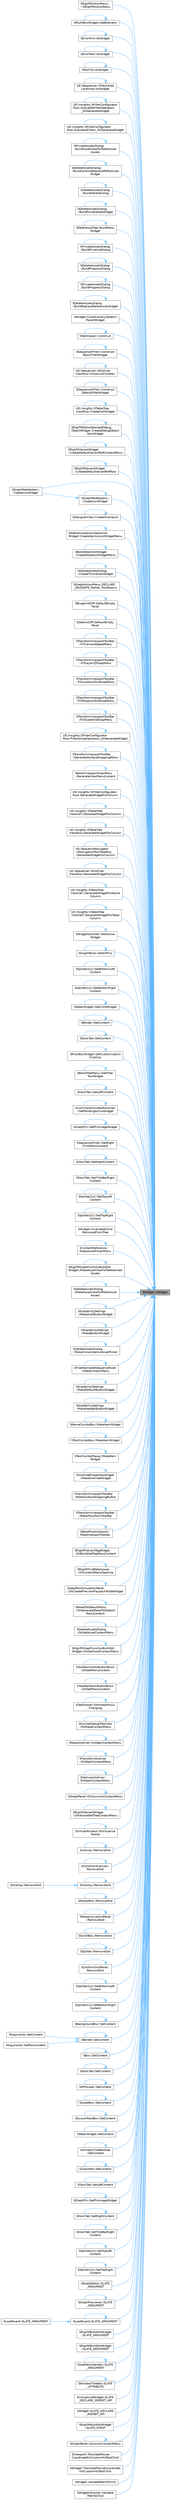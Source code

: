 digraph "SWidget::SWidget"
{
 // INTERACTIVE_SVG=YES
 // LATEX_PDF_SIZE
  bgcolor="transparent";
  edge [fontname=Helvetica,fontsize=10,labelfontname=Helvetica,labelfontsize=10];
  node [fontname=Helvetica,fontsize=10,shape=box,height=0.2,width=0.4];
  rankdir="RL";
  Node1 [id="Node000001",label="SWidget::SWidget",height=0.2,width=0.4,color="gray40", fillcolor="grey60", style="filled", fontcolor="black",tooltip="Hidden default constructor."];
  Node1 -> Node2 [id="edge1_Node000001_Node000002",dir="back",color="steelblue1",style="solid",tooltip=" "];
  Node2 [id="Node000002",label="SRigVMActionMenu::\l~SRigVMActionMenu",height=0.2,width=0.4,color="grey40", fillcolor="white", style="filled",URL="$d0/dc8/classSRigVMActionMenu.html#a3e5360a0d634f11a8d88f3e21f1fa462",tooltip=" "];
  Node1 -> Node3 [id="edge2_Node000001_Node000003",dir="back",color="steelblue1",style="solid",tooltip=" "];
  Node3 [id="Node000003",label="SMultiBoxWidget::AddElement",height=0.2,width=0.4,color="grey40", fillcolor="white", style="filled",URL="$d7/d42/classSMultiBoxWidget.html#a44430561bec9d29ecd15c542695fc5dc",tooltip="Adds a widget to MultiBoxWidgets map, to access and modify its visibility based on search filters."];
  Node3 -> Node3 [id="edge3_Node000003_Node000003",dir="back",color="steelblue1",style="solid",tooltip=" "];
  Node1 -> Node4 [id="edge4_Node000001_Node000004",dir="back",color="steelblue1",style="solid",tooltip=" "];
  Node4 [id="Node000004",label="SErrorHint::AsWidget",height=0.2,width=0.4,color="grey40", fillcolor="white", style="filled",URL="$d6/dc3/classSErrorHint.html#a11cf3272e3c4c38c5f1111d2a4db51a6",tooltip=" "];
  Node4 -> Node4 [id="edge5_Node000004_Node000004",dir="back",color="steelblue1",style="solid",tooltip=" "];
  Node1 -> Node5 [id="edge6_Node000001_Node000005",dir="back",color="steelblue1",style="solid",tooltip=" "];
  Node5 [id="Node000005",label="SErrorText::AsWidget",height=0.2,width=0.4,color="grey40", fillcolor="white", style="filled",URL="$da/d77/classSErrorText.html#ac8616e87084c7c95cd800e2081c04151",tooltip=" "];
  Node5 -> Node5 [id="edge7_Node000005_Node000005",dir="back",color="steelblue1",style="solid",tooltip=" "];
  Node1 -> Node6 [id="edge8_Node000001_Node000006",dir="back",color="steelblue1",style="solid",tooltip=" "];
  Node6 [id="Node000006",label="SToolTip::AsWidget",height=0.2,width=0.4,color="grey40", fillcolor="white", style="filled",URL="$d6/dc5/classSToolTip.html#a6d20e1cccd6fff31b8f9bdebaaa2cb15",tooltip="Gets the widget that this tool tip represents."];
  Node6 -> Node6 [id="edge9_Node000006_Node000006",dir="back",color="steelblue1",style="solid",tooltip=" "];
  Node1 -> Node7 [id="edge10_Node000001_Node000007",dir="back",color="steelblue1",style="solid",tooltip=" "];
  Node7 [id="Node000007",label="UE::Sequencer::STrackArea\lLaneView::AsWidget",height=0.2,width=0.4,color="grey40", fillcolor="white", style="filled",URL="$d6/dc2/classUE_1_1Sequencer_1_1STrackAreaLaneView.html#a975b3ed0fcab98db4e206860ea9a9995",tooltip="Retrieve this interface as a widget."];
  Node7 -> Node7 [id="edge11_Node000007_Node000007",dir="back",color="steelblue1",style="solid",tooltip=" "];
  Node1 -> Node8 [id="edge12_Node000001_Node000008",dir="back",color="steelblue1",style="solid",tooltip=" "];
  Node8 [id="Node000008",label="UE::Insights::SFilterConfigurator\lRow::AvailableFilterOperators\l_OnGenerateWidget",height=0.2,width=0.4,color="grey40", fillcolor="white", style="filled",URL="$dd/df0/classUE_1_1Insights_1_1SFilterConfiguratorRow.html#a5e80652704547d482cab3e827ded0521",tooltip=" "];
  Node8 -> Node8 [id="edge13_Node000008_Node000008",dir="back",color="steelblue1",style="solid",tooltip=" "];
  Node1 -> Node9 [id="edge14_Node000001_Node000009",dir="back",color="steelblue1",style="solid",tooltip=" "];
  Node9 [id="Node000009",label="UE::Insights::SFilterConfigurator\lRow::AvailableFilters_OnGenerateWidget",height=0.2,width=0.4,color="grey40", fillcolor="white", style="filled",URL="$dd/df0/classUE_1_1Insights_1_1SFilterConfiguratorRow.html#a9fcd7a20db1586c2683e279e87a357af",tooltip=" "];
  Node9 -> Node9 [id="edge15_Node000009_Node000009",dir="back",color="steelblue1",style="solid",tooltip=" "];
  Node1 -> Node10 [id="edge16_Node000001_Node000010",dir="back",color="steelblue1",style="solid",tooltip=" "];
  Node10 [id="Node000010",label="SPrivateAssetsDialog\l::BuildAssetViewForReferencer\lAssets",height=0.2,width=0.4,color="grey40", fillcolor="white", style="filled",URL="$dc/d89/classSPrivateAssetsDialog.html#ab329292f26a2ad44e2649c52d86a0ec8",tooltip=" "];
  Node10 -> Node10 [id="edge17_Node000010_Node000010",dir="back",color="steelblue1",style="solid",tooltip=" "];
  Node1 -> Node11 [id="edge18_Node000001_Node000011",dir="back",color="steelblue1",style="solid",tooltip=" "];
  Node11 [id="Node000011",label="SDeleteAssetsDialog\l::BuildCantUseReplaceReferences\lWidget",height=0.2,width=0.4,color="grey40", fillcolor="white", style="filled",URL="$da/df4/classSDeleteAssetsDialog.html#ad7c6902e555d82e7a96465af5c259fa2",tooltip=" "];
  Node11 -> Node11 [id="edge19_Node000011_Node000011",dir="back",color="steelblue1",style="solid",tooltip=" "];
  Node1 -> Node12 [id="edge20_Node000001_Node000012",dir="back",color="steelblue1",style="solid",tooltip=" "];
  Node12 [id="Node000012",label="SDeleteAssetsDialog\l::BuildDeleteDialog",height=0.2,width=0.4,color="grey40", fillcolor="white", style="filled",URL="$da/df4/classSDeleteAssetsDialog.html#a22b01fd3b94f7399d4b8798c062fd191",tooltip=" "];
  Node12 -> Node12 [id="edge21_Node000012_Node000012",dir="back",color="steelblue1",style="solid",tooltip=" "];
  Node1 -> Node13 [id="edge22_Node000001_Node000013",dir="back",color="steelblue1",style="solid",tooltip=" "];
  Node13 [id="Node000013",label="SDeleteAssetsDialog\l::BuildForceDeleteWidget",height=0.2,width=0.4,color="grey40", fillcolor="white", style="filled",URL="$da/df4/classSDeleteAssetsDialog.html#a7c51245ce888aed802b20546ad710e0f",tooltip=" "];
  Node13 -> Node13 [id="edge23_Node000013_Node000013",dir="back",color="steelblue1",style="solid",tooltip=" "];
  Node1 -> Node14 [id="edge24_Node000001_Node000014",dir="back",color="steelblue1",style="solid",tooltip=" "];
  Node14 [id="Node000014",label="SReferenceTree::BuildMenu\lWidget",height=0.2,width=0.4,color="grey40", fillcolor="white", style="filled",URL="$dc/d55/classSReferenceTree.html#a4330f60e18f7255e55a7f4d64360d6c2",tooltip="Builds the context menu widget."];
  Node14 -> Node14 [id="edge25_Node000014_Node000014",dir="back",color="steelblue1",style="solid",tooltip=" "];
  Node1 -> Node15 [id="edge26_Node000001_Node000015",dir="back",color="steelblue1",style="solid",tooltip=" "];
  Node15 [id="Node000015",label="SPrivateAssetsDialog\l::BuildPrivatizeDialog",height=0.2,width=0.4,color="grey40", fillcolor="white", style="filled",URL="$dc/d89/classSPrivateAssetsDialog.html#a909c3fcf7ea1af4adde9be38c637547f",tooltip=" "];
  Node15 -> Node15 [id="edge27_Node000015_Node000015",dir="back",color="steelblue1",style="solid",tooltip=" "];
  Node1 -> Node16 [id="edge28_Node000001_Node000016",dir="back",color="steelblue1",style="solid",tooltip=" "];
  Node16 [id="Node000016",label="SDeleteAssetsDialog\l::BuildProgressDialog",height=0.2,width=0.4,color="grey40", fillcolor="white", style="filled",URL="$da/df4/classSDeleteAssetsDialog.html#a4c131d36a719c95165e5ad9ebac90e04",tooltip=" "];
  Node16 -> Node16 [id="edge29_Node000016_Node000016",dir="back",color="steelblue1",style="solid",tooltip=" "];
  Node1 -> Node17 [id="edge30_Node000001_Node000017",dir="back",color="steelblue1",style="solid",tooltip=" "];
  Node17 [id="Node000017",label="SPrivateAssetsDialog\l::BuildProgressDialog",height=0.2,width=0.4,color="grey40", fillcolor="white", style="filled",URL="$dc/d89/classSPrivateAssetsDialog.html#ae4c2070bb54e5ffbcaab2ee29ca8d36d",tooltip=" "];
  Node17 -> Node17 [id="edge31_Node000017_Node000017",dir="back",color="steelblue1",style="solid",tooltip=" "];
  Node1 -> Node18 [id="edge32_Node000001_Node000018",dir="back",color="steelblue1",style="solid",tooltip=" "];
  Node18 [id="Node000018",label="SDeleteAssetsDialog\l::BuildReplaceReferencesWidget",height=0.2,width=0.4,color="grey40", fillcolor="white", style="filled",URL="$da/df4/classSDeleteAssetsDialog.html#aef7a1ab3599360707955ee7767f3189b",tooltip=" "];
  Node18 -> Node18 [id="edge33_Node000018_Node000018",dir="back",color="steelblue1",style="solid",tooltip=" "];
  Node1 -> Node19 [id="edge34_Node000001_Node000019",dir="back",color="steelblue1",style="solid",tooltip=" "];
  Node19 [id="Node000019",label="SWidget::ConditionallyDetatch\lParentWidget",height=0.2,width=0.4,color="grey40", fillcolor="white", style="filled",URL="$dd/de2/classSWidget.html#ad7a314c13238e31149fec90f812d85e7",tooltip=" "];
  Node1 -> Node20 [id="edge35_Node000001_Node000020",dir="back",color="steelblue1",style="solid",tooltip=" "];
  Node20 [id="Node000020",label="STabDrawer::Construct",height=0.2,width=0.4,color="grey40", fillcolor="white", style="filled",URL="$d0/ddb/classSTabDrawer.html#af3744a8500f783523fcb558b12a3c8a6",tooltip=" "];
  Node20 -> Node20 [id="edge36_Node000020_Node000020",dir="back",color="steelblue1",style="solid",tooltip=" "];
  Node1 -> Node21 [id="edge37_Node000001_Node000021",dir="back",color="steelblue1",style="solid",tooltip=" "];
  Node21 [id="Node000021",label="SSequencerFilter::Construct\lBasicFilterWidget",height=0.2,width=0.4,color="grey40", fillcolor="white", style="filled",URL="$d2/d6d/classSSequencerFilter.html#ac7f19a1d53766895d37641899c2d3e61",tooltip=" "];
  Node21 -> Node21 [id="edge38_Node000021_Node000021",dir="back",color="steelblue1",style="solid",tooltip=" "];
  Node1 -> Node22 [id="edge39_Node000001_Node000022",dir="back",color="steelblue1",style="solid",tooltip=" "];
  Node22 [id="Node000022",label="UE::Sequencer::SOutliner\lViewRow::ConstructChildren",height=0.2,width=0.4,color="grey40", fillcolor="white", style="filled",URL="$d5/d27/classUE_1_1Sequencer_1_1SOutlinerViewRow.html#a56ab63bcf4b4ff1104a086e9056730c1",tooltip=" "];
  Node22 -> Node22 [id="edge40_Node000022_Node000022",dir="back",color="steelblue1",style="solid",tooltip=" "];
  Node1 -> Node23 [id="edge41_Node000001_Node000023",dir="back",color="steelblue1",style="solid",tooltip=" "];
  Node23 [id="Node000023",label="SSequencerFilter::Construct\lDefaultFilterWidget",height=0.2,width=0.4,color="grey40", fillcolor="white", style="filled",URL="$d2/d6d/classSSequencerFilter.html#a9b74f4c7e581eae149dd8c7ae428dd9b",tooltip=" "];
  Node23 -> Node23 [id="edge42_Node000023_Node000023",dir="back",color="steelblue1",style="solid",tooltip=" "];
  Node1 -> Node24 [id="edge43_Node000001_Node000024",dir="back",color="steelblue1",style="solid",tooltip=" "];
  Node24 [id="Node000024",label="UE::Insights::STableTree\lViewRow::CreateCellWidget",height=0.2,width=0.4,color="grey40", fillcolor="white", style="filled",URL="$d4/d0b/classUE_1_1Insights_1_1STableTreeViewRow.html#a65b10bdb707f7be41d01df1a6e40221a",tooltip=" "];
  Node24 -> Node24 [id="edge44_Node000024_Node000024",dir="back",color="steelblue1",style="solid",tooltip=" "];
  Node1 -> Node25 [id="edge45_Node000001_Node000025",dir="back",color="steelblue1",style="solid",tooltip=" "];
  Node25 [id="Node000025",label="SRigVMEditorSelectedDebug\lObjectWidget::CreateDebugObject\lItemWidget",height=0.2,width=0.4,color="grey40", fillcolor="white", style="filled",URL="$da/d62/classSRigVMEditorSelectedDebugObjectWidget.html#a164522ff5e0a7768a6e372ef441a48cb",tooltip="Called to create a widget for each debug object item."];
  Node25 -> Node25 [id="edge46_Node000025_Node000025",dir="back",color="steelblue1",style="solid",tooltip=" "];
  Node1 -> Node26 [id="edge47_Node000001_Node000026",dir="back",color="steelblue1",style="solid",tooltip=" "];
  Node26 [id="Node000026",label="SRigVMVariantWidget\l::CreateDefaultVariantRefContextMenu",height=0.2,width=0.4,color="grey40", fillcolor="white", style="filled",URL="$d6/dec/classSRigVMVariantWidget.html#a20eb55afd2ffe10f6b0eb19fb4c5f802",tooltip=" "];
  Node26 -> Node26 [id="edge48_Node000026_Node000026",dir="back",color="steelblue1",style="solid",tooltip=" "];
  Node1 -> Node27 [id="edge49_Node000001_Node000027",dir="back",color="steelblue1",style="solid",tooltip=" "];
  Node27 [id="Node000027",label="SRigVMVariantWidget\l::CreateDefaultVariantRefRow",height=0.2,width=0.4,color="grey40", fillcolor="white", style="filled",URL="$d6/dec/classSRigVMVariantWidget.html#a3ce49dd48c07a454f8db3536d80f922c",tooltip=" "];
  Node27 -> Node27 [id="edge50_Node000027_Node000027",dir="back",color="steelblue1",style="solid",tooltip=" "];
  Node1 -> Node28 [id="edge51_Node000001_Node000028",dir="back",color="steelblue1",style="solid",tooltip=" "];
  Node28 [id="Node000028",label="SGraphPaletteItem::\lCreateIconWidget",height=0.2,width=0.4,color="grey40", fillcolor="white", style="filled",URL="$db/de3/classSGraphPaletteItem.html#aed04ced49cb3fdc16de05fa4aa4f45ef",tooltip="Create an icon type widget."];
  Node1 -> Node29 [id="edge52_Node000001_Node000029",dir="back",color="steelblue1",style="solid",tooltip=" "];
  Node29 [id="Node000029",label="SGraphPaletteItem::\lCreateIconWidget",height=0.2,width=0.4,color="grey40", fillcolor="white", style="filled",URL="$db/de3/classSGraphPaletteItem.html#adbfd59d8cf434d22ce6471d07c2aed23",tooltip="Creates an icon type widget, including big tooltip link."];
  Node29 -> Node28 [id="edge53_Node000029_Node000028",dir="back",color="steelblue1",style="solid",tooltip=" "];
  Node29 -> Node29 [id="edge54_Node000029_Node000029",dir="back",color="steelblue1",style="solid",tooltip=" "];
  Node1 -> Node30 [id="edge55_Node000001_Node000030",dir="back",color="steelblue1",style="solid",tooltip=" "];
  Node30 [id="Node000030",label="SDesignerView::CreateOverlayUI",height=0.2,width=0.4,color="grey40", fillcolor="white", style="filled",URL="$dc/d2a/classSDesignerView.html#a82ceda0f753f97c2a2e163ab1fb755e0",tooltip=" "];
  Node30 -> Node30 [id="edge56_Node000030_Node000030",dir="back",color="steelblue1",style="solid",tooltip=" "];
  Node1 -> Node31 [id="edge57_Node000001_Node000031",dir="back",color="steelblue1",style="solid",tooltip=" "];
  Node31 [id="Node000031",label="SReferenceSectionSelection\lWidget::CreateSectionListWidgetMenu",height=0.2,width=0.4,color="grey40", fillcolor="white", style="filled",URL="$dc/d9f/classSReferenceSectionSelectionWidget.html#a11600114c9ce7214800c00ffeba42491",tooltip=" "];
  Node31 -> Node31 [id="edge58_Node000031_Node000031",dir="back",color="steelblue1",style="solid",tooltip=" "];
  Node1 -> Node32 [id="edge59_Node000001_Node000032",dir="back",color="steelblue1",style="solid",tooltip=" "];
  Node32 [id="Node000032",label="SBoneSelectionWidget\l::CreateSkeletonWidgetMenu",height=0.2,width=0.4,color="grey40", fillcolor="white", style="filled",URL="$df/d07/classSBoneSelectionWidget.html#acca3050839c570238084808ee3304533",tooltip=" "];
  Node32 -> Node32 [id="edge60_Node000032_Node000032",dir="back",color="steelblue1",style="solid",tooltip=" "];
  Node1 -> Node33 [id="edge61_Node000001_Node000033",dir="back",color="steelblue1",style="solid",tooltip=" "];
  Node33 [id="Node000033",label="SDeleteAssetsDialog\l::CreateThumbnailWidget",height=0.2,width=0.4,color="grey40", fillcolor="white", style="filled",URL="$da/df4/classSDeleteAssetsDialog.html#a76065b50106cdd7a8561b4bfe4e11b02",tooltip=" "];
  Node33 -> Node33 [id="edge62_Node000033_Node000033",dir="back",color="steelblue1",style="solid",tooltip=" "];
  Node1 -> Node34 [id="edge63_Node000001_Node000034",dir="back",color="steelblue1",style="solid",tooltip=" "];
  Node34 [id="Node000034",label="SGraphActionMenu::DECLARE\l_DELEGATE_RetVal_TwoParams",height=0.2,width=0.4,color="grey40", fillcolor="white", style="filled",URL="$d7/dc8/classSGraphActionMenu.html#aa64d4bdaad3152e40e25d6f8798295c6",tooltip="Delegate to get the widget that appears on the section bar in the section separator."];
  Node1 -> Node35 [id="edge64_Node000001_Node000035",dir="back",color="steelblue1",style="solid",tooltip=" "];
  Node35 [id="Node000035",label="SBlueprintDiff::DefaultEmpty\lPanel",height=0.2,width=0.4,color="grey40", fillcolor="white", style="filled",URL="$db/d14/classSBlueprintDiff.html#afb329ab58b693a9ce561e4cf4d1781e6",tooltip="Helper function for generating an empty widget."];
  Node35 -> Node35 [id="edge65_Node000035_Node000035",dir="back",color="steelblue1",style="solid",tooltip=" "];
  Node1 -> Node36 [id="edge66_Node000001_Node000036",dir="back",color="steelblue1",style="solid",tooltip=" "];
  Node36 [id="Node000036",label="SDetailsDiff::DefaultEmpty\lPanel",height=0.2,width=0.4,color="grey40", fillcolor="white", style="filled",URL="$d5/d3d/classSDetailsDiff.html#afca969c556656be605cfe318f4166bb0",tooltip="Helper function for generating an empty widget."];
  Node36 -> Node36 [id="edge67_Node000036_Node000036",dir="back",color="steelblue1",style="solid",tooltip=" "];
  Node1 -> Node37 [id="edge68_Node000001_Node000037",dir="back",color="steelblue1",style="solid",tooltip=" "];
  Node37 [id="Node000037",label="STransformViewportToolBar\l::FillCameraSpeedMenu",height=0.2,width=0.4,color="grey40", fillcolor="white", style="filled",URL="$d3/d95/classSTransformViewportToolBar.html#af1381efe20d94f91e62d274dd0bb2748",tooltip="Camera speed menu construction callback."];
  Node37 -> Node37 [id="edge69_Node000037_Node000037",dir="back",color="steelblue1",style="solid",tooltip=" "];
  Node1 -> Node38 [id="edge70_Node000001_Node000038",dir="back",color="steelblue1",style="solid",tooltip=" "];
  Node38 [id="Node000038",label="STransformViewportToolBar\l::FillLayer2DSnapMenu",height=0.2,width=0.4,color="grey40", fillcolor="white", style="filled",URL="$d3/d95/classSTransformViewportToolBar.html#a05980bfa621085fed3fe04e56e976bf2",tooltip=" "];
  Node38 -> Node38 [id="edge71_Node000038_Node000038",dir="back",color="steelblue1",style="solid",tooltip=" "];
  Node1 -> Node39 [id="edge72_Node000001_Node000039",dir="back",color="steelblue1",style="solid",tooltip=" "];
  Node39 [id="Node000039",label="STransformViewportToolBar\l::FillLocationGridSnapMenu",height=0.2,width=0.4,color="grey40", fillcolor="white", style="filled",URL="$d3/d95/classSTransformViewportToolBar.html#a92ed95d9cdf5b7ce9e6d2d35b50231c4",tooltip="GridSnap menu construction callbacks."];
  Node39 -> Node39 [id="edge73_Node000039_Node000039",dir="back",color="steelblue1",style="solid",tooltip=" "];
  Node1 -> Node40 [id="edge74_Node000001_Node000040",dir="back",color="steelblue1",style="solid",tooltip=" "];
  Node40 [id="Node000040",label="STransformViewportToolBar\l::FillRotationGridSnapMenu",height=0.2,width=0.4,color="grey40", fillcolor="white", style="filled",URL="$d3/d95/classSTransformViewportToolBar.html#a43390ad9f46a760d0f782a0141236e4c",tooltip=" "];
  Node40 -> Node40 [id="edge75_Node000040_Node000040",dir="back",color="steelblue1",style="solid",tooltip=" "];
  Node1 -> Node41 [id="edge76_Node000001_Node000041",dir="back",color="steelblue1",style="solid",tooltip=" "];
  Node41 [id="Node000041",label="STransformViewportToolBar\l::FillScaleGridSnapMenu",height=0.2,width=0.4,color="grey40", fillcolor="white", style="filled",URL="$d3/d95/classSTransformViewportToolBar.html#afa67e4eb146d88db4e0cde8e532ffe7f",tooltip=" "];
  Node41 -> Node41 [id="edge77_Node000041_Node000041",dir="back",color="steelblue1",style="solid",tooltip=" "];
  Node1 -> Node42 [id="edge78_Node000001_Node000042",dir="back",color="steelblue1",style="solid",tooltip=" "];
  Node42 [id="Node000042",label="UE::Insights::SFilterConfigurator\lRow::FilterGroupOperators_OnGenerateWidget",height=0.2,width=0.4,color="grey40", fillcolor="white", style="filled",URL="$dd/df0/classUE_1_1Insights_1_1SFilterConfiguratorRow.html#a5c22ec6a6de1ebbabbf60567f8df2355",tooltip=" "];
  Node42 -> Node42 [id="edge79_Node000042_Node000042",dir="back",color="steelblue1",style="solid",tooltip=" "];
  Node1 -> Node43 [id="edge80_Node000001_Node000043",dir="back",color="steelblue1",style="solid",tooltip=" "];
  Node43 [id="Node000043",label="STransformViewportToolBar\l::GenerateSurfaceSnappingMenu",height=0.2,width=0.4,color="grey40", fillcolor="white", style="filled",URL="$d3/d95/classSTransformViewportToolBar.html#ae3e0ee7be60b2898fb85c18d2262a584",tooltip=" "];
  Node43 -> Node43 [id="edge81_Node000043_Node000043",dir="back",color="steelblue1",style="solid",tooltip=" "];
  Node1 -> Node44 [id="edge82_Node000001_Node000044",dir="back",color="steelblue1",style="solid",tooltip=" "];
  Node44 [id="Node000044",label="SEditorViewportViewMenu\l::GenerateViewMenuContent",height=0.2,width=0.4,color="grey40", fillcolor="white", style="filled",URL="$df/dbd/classSEditorViewportViewMenu.html#aed82f5a8ee275e6d3f26b2f4374cfb4d",tooltip=" "];
  Node44 -> Node44 [id="edge83_Node000044_Node000044",dir="back",color="steelblue1",style="solid",tooltip=" "];
  Node1 -> Node45 [id="edge84_Node000001_Node000045",dir="back",color="steelblue1",style="solid",tooltip=" "];
  Node45 [id="Node000045",label="UE::Insights::SFilterConfigurator\lRow::GenerateWidgetForColumn",height=0.2,width=0.4,color="grey40", fillcolor="white", style="filled",URL="$dd/df0/classUE_1_1Insights_1_1SFilterConfiguratorRow.html#afec34070600dcf9c3a40170681d76ed0",tooltip="Users of SMultiColumnTableRow would usually some piece of data associated with it."];
  Node45 -> Node45 [id="edge85_Node000045_Node000045",dir="back",color="steelblue1",style="solid",tooltip=" "];
  Node1 -> Node46 [id="edge86_Node000001_Node000046",dir="back",color="steelblue1",style="solid",tooltip=" "];
  Node46 [id="Node000046",label="UE::Insights::STableTree\lViewCell::GenerateWidgetForColumn",height=0.2,width=0.4,color="grey40", fillcolor="white", style="filled",URL="$d7/daf/classUE_1_1Insights_1_1STableTreeViewCell.html#ae483da0f1e5ec00b44de3d5231b986d6",tooltip=" "];
  Node46 -> Node46 [id="edge87_Node000046_Node000046",dir="back",color="steelblue1",style="solid",tooltip=" "];
  Node1 -> Node47 [id="edge88_Node000001_Node000047",dir="back",color="steelblue1",style="solid",tooltip=" "];
  Node47 [id="Node000047",label="UE::Insights::STableTree\lViewRow::GenerateWidgetForColumn",height=0.2,width=0.4,color="grey40", fillcolor="white", style="filled",URL="$d4/d0b/classUE_1_1Insights_1_1STableTreeViewRow.html#a55cf1f3200111c963500b200da32c2dd",tooltip="Users of SMultiColumnTableRow would usually some piece of data associated with it."];
  Node47 -> Node47 [id="edge89_Node000047_Node000047",dir="back",color="steelblue1",style="solid",tooltip=" "];
  Node1 -> Node48 [id="edge90_Node000001_Node000048",dir="back",color="steelblue1",style="solid",tooltip=" "];
  Node48 [id="Node000048",label="UE::SequenceNavigator\l::SNavigationToolTreeRow\l::GenerateWidgetForColumn",height=0.2,width=0.4,color="grey40", fillcolor="white", style="filled",URL="$d3/d1f/classUE_1_1SequenceNavigator_1_1SNavigationToolTreeRow.html#ae690428fc78790ee28950bf8db225115",tooltip="Users of SMultiColumnTableRow would usually some piece of data associated with it."];
  Node48 -> Node48 [id="edge91_Node000048_Node000048",dir="back",color="steelblue1",style="solid",tooltip=" "];
  Node1 -> Node49 [id="edge92_Node000001_Node000049",dir="back",color="steelblue1",style="solid",tooltip=" "];
  Node49 [id="Node000049",label="UE::Sequencer::SOutliner\lViewRow::GenerateWidgetForColumn",height=0.2,width=0.4,color="grey40", fillcolor="white", style="filled",URL="$d5/d27/classUE_1_1Sequencer_1_1SOutlinerViewRow.html#a375c522b107081b6d9280276e41f867e",tooltip=" "];
  Node49 -> Node49 [id="edge93_Node000049_Node000049",dir="back",color="steelblue1",style="solid",tooltip=" "];
  Node1 -> Node50 [id="edge94_Node000001_Node000050",dir="back",color="steelblue1",style="solid",tooltip=" "];
  Node50 [id="Node000050",label="UE::Insights::STableTree\lViewCell::GenerateWidgetForName\lColumn",height=0.2,width=0.4,color="grey40", fillcolor="white", style="filled",URL="$d7/daf/classUE_1_1Insights_1_1STableTreeViewCell.html#a6389f3448b46a7f95dd292ca4ca1ff57",tooltip=" "];
  Node50 -> Node50 [id="edge95_Node000050_Node000050",dir="back",color="steelblue1",style="solid",tooltip=" "];
  Node1 -> Node51 [id="edge96_Node000001_Node000051",dir="back",color="steelblue1",style="solid",tooltip=" "];
  Node51 [id="Node000051",label="UE::Insights::STableTree\lViewCell::GenerateWidgetForTable\lColumn",height=0.2,width=0.4,color="grey40", fillcolor="white", style="filled",URL="$d7/daf/classUE_1_1Insights_1_1STableTreeViewCell.html#a3b7dc1f0c57e430b15470c1634168964",tooltip=" "];
  Node51 -> Node51 [id="edge97_Node000051_Node000051",dir="back",color="steelblue1",style="solid",tooltip=" "];
  Node1 -> Node52 [id="edge98_Node000001_Node000052",dir="back",color="steelblue1",style="solid",tooltip=" "];
  Node52 [id="Node000052",label="SWidgetSwitcher::GetActive\lWidget",height=0.2,width=0.4,color="grey40", fillcolor="white", style="filled",URL="$d6/d58/classSWidgetSwitcher.html#a3c87546418d52a47870f557ae17cec21",tooltip="Gets the active widget."];
  Node52 -> Node52 [id="edge99_Node000052_Node000052",dir="back",color="steelblue1",style="solid",tooltip=" "];
  Node1 -> Node53 [id="edge100_Node000001_Node000053",dir="back",color="steelblue1",style="solid",tooltip=" "];
  Node53 [id="Node000053",label="SGraphPanel::GetAllPins",height=0.2,width=0.4,color="grey40", fillcolor="white", style="filled",URL="$d8/d4c/classSGraphPanel.html#a82c92e6713fa775c83cbdd1171514432",tooltip=" "];
  Node53 -> Node53 [id="edge101_Node000053_Node000053",dir="back",color="steelblue1",style="solid",tooltip=" "];
  Node1 -> Node54 [id="edge102_Node000001_Node000054",dir="back",color="steelblue1",style="solid",tooltip=" "];
  Node54 [id="Node000054",label="SSplitter2x2::GetBottomLeft\lContent",height=0.2,width=0.4,color="grey40", fillcolor="white", style="filled",URL="$de/d12/classSSplitter2x2.html#a7b239f1a3146a445a2e2eaeda3bd6ba0",tooltip="Returns the widget displayed in the splitter bottom left area."];
  Node54 -> Node54 [id="edge103_Node000054_Node000054",dir="back",color="steelblue1",style="solid",tooltip=" "];
  Node1 -> Node55 [id="edge104_Node000001_Node000055",dir="back",color="steelblue1",style="solid",tooltip=" "];
  Node55 [id="Node000055",label="SSplitter2x2::GetBottomRight\lContent",height=0.2,width=0.4,color="grey40", fillcolor="white", style="filled",URL="$de/d12/classSSplitter2x2.html#ac76b0d6d9e8319b43a0c1bef950b1ca5",tooltip="Returns the widget displayed in the splitter bottom right area."];
  Node55 -> Node55 [id="edge105_Node000055_Node000055",dir="back",color="steelblue1",style="solid",tooltip=" "];
  Node1 -> Node56 [id="edge106_Node000001_Node000056",dir="back",color="steelblue1",style="solid",tooltip=" "];
  Node56 [id="Node000056",label="SWeakWidget::GetChildWidget",height=0.2,width=0.4,color="grey40", fillcolor="white", style="filled",URL="$d6/d3c/classSWeakWidget.html#adcb34b6910b728aa37e36dc5f69ff933",tooltip=" "];
  Node56 -> Node56 [id="edge107_Node000056_Node000056",dir="back",color="steelblue1",style="solid",tooltip=" "];
  Node1 -> Node57 [id="edge108_Node000001_Node000057",dir="back",color="steelblue1",style="solid",tooltip=" "];
  Node57 [id="Node000057",label="SBorder::GetContent",height=0.2,width=0.4,color="grey40", fillcolor="white", style="filled",URL="$d2/d51/classSBorder.html#a835b44e37ca380eb54cf80d5204f7d30",tooltip="Gets the content for this border."];
  Node57 -> Node57 [id="edge109_Node000057_Node000057",dir="back",color="steelblue1",style="solid",tooltip=" "];
  Node1 -> Node58 [id="edge110_Node000001_Node000058",dir="back",color="steelblue1",style="solid",tooltip=" "];
  Node58 [id="Node000058",label="SDockTab::GetContent",height=0.2,width=0.4,color="grey40", fillcolor="white", style="filled",URL="$d8/deb/classSDockTab.html#af82f61fbc858c8db9d31e897f0393732",tooltip=" "];
  Node58 -> Node58 [id="edge111_Node000058_Node000058",dir="back",color="steelblue1",style="solid",tooltip=" "];
  Node1 -> Node59 [id="edge112_Node000001_Node000059",dir="back",color="steelblue1",style="solid",tooltip=" "];
  Node59 [id="Node000059",label="SMultiBoxWidget::GetCustomization\lVisibility",height=0.2,width=0.4,color="grey40", fillcolor="white", style="filled",URL="$d7/d42/classSMultiBoxWidget.html#a30612b2c88804fef0d6f8094863fc662",tooltip=" "];
  Node59 -> Node59 [id="edge113_Node000059_Node000059",dir="back",color="steelblue1",style="solid",tooltip=" "];
  Node1 -> Node60 [id="edge114_Node000001_Node000060",dir="back",color="steelblue1",style="solid",tooltip=" "];
  Node60 [id="Node000060",label="SBoneTreeMenu::GetFilter\lTextWidget",height=0.2,width=0.4,color="grey40", fillcolor="white", style="filled",URL="$d1/d37/classSBoneTreeMenu.html#a2dc45831a337e7d4558db57b683cbd67",tooltip="Get the filter text widget, e.g."];
  Node60 -> Node60 [id="edge115_Node000060_Node000060",dir="back",color="steelblue1",style="solid",tooltip=" "];
  Node1 -> Node61 [id="edge116_Node000001_Node000061",dir="back",color="steelblue1",style="solid",tooltip=" "];
  Node61 [id="Node000061",label="SDockTab::GetLeftContent",height=0.2,width=0.4,color="grey40", fillcolor="white", style="filled",URL="$d8/deb/classSDockTab.html#a2fb2673e08c9f48c8b64991e5d12924e",tooltip=" "];
  Node61 -> Node61 [id="edge117_Node000061_Node000061",dir="back",color="steelblue1",style="solid",tooltip=" "];
  Node1 -> Node62 [id="edge118_Node000001_Node000062",dir="back",color="steelblue1",style="solid",tooltip=" "];
  Node62 [id="Node000062",label="SCommonAnimatedSwitcher\l::GetPendingActiveWidget",height=0.2,width=0.4,color="grey40", fillcolor="white", style="filled",URL="$dc/d15/classSCommonAnimatedSwitcher.html#ae01393477f27a33f3cdf6e34b516c0d6",tooltip=" "];
  Node62 -> Node62 [id="edge119_Node000062_Node000062",dir="back",color="steelblue1",style="solid",tooltip=" "];
  Node1 -> Node63 [id="edge120_Node000001_Node000063",dir="back",color="steelblue1",style="solid",tooltip=" "];
  Node63 [id="Node000063",label="SGraphPin::GetPinImageWidget",height=0.2,width=0.4,color="grey40", fillcolor="white", style="filled",URL="$df/d9b/classSGraphPin.html#a1e586241798d23ffdf19f4a8d299f4c2",tooltip="Returns the current pin image widget that is being used."];
  Node63 -> Node63 [id="edge121_Node000063_Node000063",dir="back",color="steelblue1",style="solid",tooltip=" "];
  Node1 -> Node64 [id="edge122_Node000001_Node000064",dir="back",color="steelblue1",style="solid",tooltip=" "];
  Node64 [id="Node000064",label="SSequencerFilter::GetRight\lClickMenuContent",height=0.2,width=0.4,color="grey40", fillcolor="white", style="filled",URL="$d2/d6d/classSSequencerFilter.html#afcbeac8ae640b3ddc284befc9e0b83c7",tooltip=" "];
  Node64 -> Node64 [id="edge123_Node000064_Node000064",dir="back",color="steelblue1",style="solid",tooltip=" "];
  Node1 -> Node65 [id="edge124_Node000001_Node000065",dir="back",color="steelblue1",style="solid",tooltip=" "];
  Node65 [id="Node000065",label="SDockTab::GetRightContent",height=0.2,width=0.4,color="grey40", fillcolor="white", style="filled",URL="$d8/deb/classSDockTab.html#ac1bc57cca041159f4c454d0f3ffb6005",tooltip=" "];
  Node65 -> Node65 [id="edge125_Node000065_Node000065",dir="back",color="steelblue1",style="solid",tooltip=" "];
  Node1 -> Node66 [id="edge126_Node000001_Node000066",dir="back",color="steelblue1",style="solid",tooltip=" "];
  Node66 [id="Node000066",label="SDockTab::GetTitleBarRight\lContent",height=0.2,width=0.4,color="grey40", fillcolor="white", style="filled",URL="$d8/deb/classSDockTab.html#a188a216485deb967d1e209dbf661f88c",tooltip=" "];
  Node66 -> Node66 [id="edge127_Node000066_Node000066",dir="back",color="steelblue1",style="solid",tooltip=" "];
  Node1 -> Node67 [id="edge128_Node000001_Node000067",dir="back",color="steelblue1",style="solid",tooltip=" "];
  Node67 [id="Node000067",label="SSplitter2x2::GetTopLeft\lContent",height=0.2,width=0.4,color="grey40", fillcolor="white", style="filled",URL="$de/d12/classSSplitter2x2.html#acbe406808b0f8352f827df8214808fa5",tooltip="Returns the widget displayed in the splitter top left area."];
  Node67 -> Node67 [id="edge129_Node000067_Node000067",dir="back",color="steelblue1",style="solid",tooltip=" "];
  Node1 -> Node68 [id="edge130_Node000001_Node000068",dir="back",color="steelblue1",style="solid",tooltip=" "];
  Node68 [id="Node000068",label="SSplitter2x2::GetTopRight\lContent",height=0.2,width=0.4,color="grey40", fillcolor="white", style="filled",URL="$de/d12/classSSplitter2x2.html#a6ef292cae9360134cb6fadcc145bece1",tooltip="Returns the widget displayed in the splitter top right area."];
  Node68 -> Node68 [id="edge131_Node000068_Node000068",dir="back",color="steelblue1",style="solid",tooltip=" "];
  Node1 -> Node69 [id="edge132_Node000001_Node000069",dir="back",color="steelblue1",style="solid",tooltip=" "];
  Node69 [id="Node000069",label="SWidget::InvalidateChild\lRemovedFromTree",height=0.2,width=0.4,color="grey40", fillcolor="white", style="filled",URL="$dd/de2/classSWidget.html#a82be25514df5ca543fd40e4e8457132b",tooltip="Called when a child is removed from the tree parent's widget tree either by removing it from a slot."];
  Node1 -> Node70 [id="edge133_Node000001_Node000070",dir="back",color="steelblue1",style="solid",tooltip=" "];
  Node70 [id="Node000070",label="SContentReference::\lMakeAssetPickerMenu",height=0.2,width=0.4,color="grey40", fillcolor="white", style="filled",URL="$d7/d49/classSContentReference.html#acfa7aa434dca6f7ecfb571051b8f15dd",tooltip=" "];
  Node70 -> Node70 [id="edge134_Node000070_Node000070",dir="back",color="steelblue1",style="solid",tooltip=" "];
  Node1 -> Node71 [id="edge135_Node000001_Node000071",dir="back",color="steelblue1",style="solid",tooltip=" "];
  Node71 [id="Node000071",label="SRigVMGraphFunctionBulkEdit\lWidget::MakeAssetViewForReferenced\lAssets",height=0.2,width=0.4,color="grey40", fillcolor="white", style="filled",URL="$d0/de2/classSRigVMGraphFunctionBulkEditWidget.html#a7097fc73ac1d8c33c016f671d69c6432",tooltip=" "];
  Node71 -> Node71 [id="edge136_Node000071_Node000071",dir="back",color="steelblue1",style="solid",tooltip=" "];
  Node1 -> Node72 [id="edge137_Node000001_Node000072",dir="back",color="steelblue1",style="solid",tooltip=" "];
  Node72 [id="Node000072",label="SDeleteAssetsDialog\l::MakeAssetViewForReferencer\lAssets",height=0.2,width=0.4,color="grey40", fillcolor="white", style="filled",URL="$da/df4/classSDeleteAssetsDialog.html#a5b9701ddbfd1e29ac9b5feb70eff1564",tooltip=" "];
  Node72 -> Node72 [id="edge138_Node000072_Node000072",dir="back",color="steelblue1",style="solid",tooltip=" "];
  Node1 -> Node73 [id="edge139_Node000001_Node000073",dir="back",color="steelblue1",style="solid",tooltip=" "];
  Node73 [id="Node000073",label="SScalabilitySettings\l::MakeAutoButtonWidget",height=0.2,width=0.4,color="grey40", fillcolor="white", style="filled",URL="$d3/d89/classSScalabilitySettings.html#a30986409c4f664e76fb7619ad16a0fc9",tooltip=" "];
  Node73 -> Node73 [id="edge140_Node000073_Node000073",dir="back",color="steelblue1",style="solid",tooltip=" "];
  Node1 -> Node74 [id="edge141_Node000001_Node000074",dir="back",color="steelblue1",style="solid",tooltip=" "];
  Node74 [id="Node000074",label="SScalabilitySettings\l::MakeButtonWidget",height=0.2,width=0.4,color="grey40", fillcolor="white", style="filled",URL="$d3/d89/classSScalabilitySettings.html#af4e002d87f5c0cbbedbb6b0b080552b4",tooltip=" "];
  Node74 -> Node74 [id="edge142_Node000074_Node000074",dir="back",color="steelblue1",style="solid",tooltip=" "];
  Node1 -> Node75 [id="edge143_Node000001_Node000075",dir="back",color="steelblue1",style="solid",tooltip=" "];
  Node75 [id="Node000075",label="SDeleteAssetsDialog\l::MakeConsolidationAssetPicker",height=0.2,width=0.4,color="grey40", fillcolor="white", style="filled",URL="$da/df4/classSDeleteAssetsDialog.html#a3908e5d1ba6200d7985fac4ce0e42ff7",tooltip=" "];
  Node75 -> Node75 [id="edge144_Node000075_Node000075",dir="back",color="steelblue1",style="solid",tooltip=" "];
  Node1 -> Node76 [id="edge145_Node000001_Node000076",dir="back",color="steelblue1",style="solid",tooltip=" "];
  Node76 [id="Node000076",label="SFixedSampledSequenceRuler\l::MakeContextMenu",height=0.2,width=0.4,color="grey40", fillcolor="white", style="filled",URL="$d9/d2c/classSFixedSampledSequenceRuler.html#a1645ed5fb589311d919c9e923f7904b5",tooltip=" "];
  Node76 -> Node76 [id="edge146_Node000076_Node000076",dir="back",color="steelblue1",style="solid",tooltip=" "];
  Node1 -> Node77 [id="edge147_Node000001_Node000077",dir="back",color="steelblue1",style="solid",tooltip=" "];
  Node77 [id="Node000077",label="SScalabilitySettings\l::MakeDefaultButtonWidget",height=0.2,width=0.4,color="grey40", fillcolor="white", style="filled",URL="$d3/d89/classSScalabilitySettings.html#a5115ec0f3675bd7cbfc975ea1349af09",tooltip=" "];
  Node77 -> Node77 [id="edge148_Node000077_Node000077",dir="back",color="steelblue1",style="solid",tooltip=" "];
  Node1 -> Node78 [id="edge149_Node000001_Node000078",dir="back",color="steelblue1",style="solid",tooltip=" "];
  Node78 [id="Node000078",label="SScalabilitySettings\l::MakeHeaderButtonWidget",height=0.2,width=0.4,color="grey40", fillcolor="white", style="filled",URL="$d3/d89/classSScalabilitySettings.html#a835cb0ffd49384ea6ac634db0325958b",tooltip=" "];
  Node78 -> Node78 [id="edge150_Node000078_Node000078",dir="back",color="steelblue1",style="solid",tooltip=" "];
  Node1 -> Node79 [id="edge151_Node000001_Node000079",dir="back",color="steelblue1",style="solid",tooltip=" "];
  Node79 [id="Node000079",label="SNameComboBox::MakeItemWidget",height=0.2,width=0.4,color="grey40", fillcolor="white", style="filled",URL="$dc/db4/classSNameComboBox.html#afd7d1f43d1e600326fee3a0318141bef",tooltip="Called to create a widget for each FName."];
  Node79 -> Node79 [id="edge152_Node000079_Node000079",dir="back",color="steelblue1",style="solid",tooltip=" "];
  Node1 -> Node80 [id="edge153_Node000001_Node000080",dir="back",color="steelblue1",style="solid",tooltip=" "];
  Node80 [id="Node000080",label="STextComboBox::MakeItemWidget",height=0.2,width=0.4,color="grey40", fillcolor="white", style="filled",URL="$d3/d9f/classSTextComboBox.html#a1cb986cbed164b2dd5935913e7cd9751",tooltip="Called to create a widget for each string."];
  Node80 -> Node80 [id="edge154_Node000080_Node000080",dir="back",color="steelblue1",style="solid",tooltip=" "];
  Node1 -> Node81 [id="edge155_Node000001_Node000081",dir="back",color="steelblue1",style="solid",tooltip=" "];
  Node81 [id="Node000081",label="STextComboPopup::MakeItem\lWidget",height=0.2,width=0.4,color="grey40", fillcolor="white", style="filled",URL="$da/d3c/classSTextComboPopup.html#a61e0702ec3f5a2ca7301180e3225f9b3",tooltip="Called to create a widget for each string."];
  Node81 -> Node81 [id="edge156_Node000081_Node000081",dir="back",color="steelblue1",style="solid",tooltip=" "];
  Node1 -> Node82 [id="edge157_Node000001_Node000082",dir="back",color="steelblue1",style="solid",tooltip=" "];
  Node82 [id="Node000082",label="SOverridePropertiesWidget\l::MakeOverrideWidget",height=0.2,width=0.4,color="grey40", fillcolor="white", style="filled",URL="$d5/ddc/classSOverridePropertiesWidget.html#a6fe5c8c999823b66a511261cd57cffaa",tooltip=" "];
  Node82 -> Node82 [id="edge158_Node000082_Node000082",dir="back",color="steelblue1",style="solid",tooltip=" "];
  Node1 -> Node83 [id="edge159_Node000001_Node000083",dir="back",color="steelblue1",style="solid",tooltip=" "];
  Node83 [id="Node000083",label="STransformViewportToolBar\l::MakeSurfaceSnappingButton",height=0.2,width=0.4,color="grey40", fillcolor="white", style="filled",URL="$d3/d95/classSTransformViewportToolBar.html#aafc67a01e9420f6ab3439272842816db",tooltip="Make the surface snapping toolbar checkbox button."];
  Node83 -> Node83 [id="edge160_Node000083_Node000083",dir="back",color="steelblue1",style="solid",tooltip=" "];
  Node1 -> Node84 [id="edge161_Node000001_Node000084",dir="back",color="steelblue1",style="solid",tooltip=" "];
  Node84 [id="Node000084",label="STransformViewportToolBar\l::MakeTransformToolBar",height=0.2,width=0.4,color="grey40", fillcolor="white", style="filled",URL="$d3/d95/classSTransformViewportToolBar.html#accf18c29032788d1eac3121a46130774",tooltip="Static: Creates a widget for the main tool bar."];
  Node84 -> Node84 [id="edge162_Node000084_Node000084",dir="back",color="steelblue1",style="solid",tooltip=" "];
  Node1 -> Node85 [id="edge163_Node000001_Node000085",dir="back",color="steelblue1",style="solid",tooltip=" "];
  Node85 [id="Node000085",label="SBasePoseViewport::\lMakeViewportToolbar",height=0.2,width=0.4,color="grey40", fillcolor="white", style="filled",URL="$da/d6d/classSBasePoseViewport.html#a27493bf196e9f33da5fce481ad2e0a55",tooltip=" "];
  Node85 -> Node85 [id="edge164_Node000085_Node000085",dir="back",color="steelblue1",style="solid",tooltip=" "];
  Node1 -> Node86 [id="edge165_Node000001_Node000086",dir="back",color="steelblue1",style="solid",tooltip=" "];
  Node86 [id="Node000086",label="SRigVMVariantTagWidget\l::OnBuildAddTagMenuContent",height=0.2,width=0.4,color="grey40", fillcolor="white", style="filled",URL="$dc/d50/classSRigVMVariantTagWidget.html#a606f6d77109f343cf7a24c506f159307",tooltip=" "];
  Node86 -> Node86 [id="edge166_Node000086_Node000086",dir="back",color="steelblue1",style="solid",tooltip=" "];
  Node1 -> Node87 [id="edge167_Node000001_Node000087",dir="back",color="steelblue1",style="solid",tooltip=" "];
  Node87 [id="Node000087",label="SRigVMFindReferences\l::OnContextMenuOpening",height=0.2,width=0.4,color="grey40", fillcolor="white", style="filled",URL="$d5/d4c/classSRigVMFindReferences.html#a1002117b8fb7bcafc9a1ff38486a6579",tooltip="Callback to build the context menu when right clicking in the tree."];
  Node87 -> Node87 [id="edge168_Node000087_Node000087",dir="back",color="steelblue1",style="solid",tooltip=" "];
  Node1 -> Node88 [id="edge169_Node000001_Node000088",dir="back",color="steelblue1",style="solid",tooltip=" "];
  Node88 [id="Node000088",label="SDataflowSimulationPanel\l::OnCreatePreviewPlaybackModeWidget",height=0.2,width=0.4,color="grey40", fillcolor="white", style="filled",URL="$d2/df7/classSDataflowSimulationPanel.html#a3702dde258368afe12ff42dc68eab3f8",tooltip="Delegate when the playback mode is changed."];
  Node88 -> Node88 [id="edge170_Node000088_Node000088",dir="back",color="steelblue1",style="solid",tooltip=" "];
  Node1 -> Node89 [id="edge171_Node000001_Node000089",dir="back",color="steelblue1",style="solid",tooltip=" "];
  Node89 [id="Node000089",label="SResetToDefaultMenu\l::OnGenerateResetToDefault\lMenuContent",height=0.2,width=0.4,color="grey40", fillcolor="white", style="filled",URL="$d5/d0d/classSResetToDefaultMenu.html#ae20b3139302f35a6ee6cd4ffe1fba1c7",tooltip="Called when the menu is open to regenerate the default menu content."];
  Node89 -> Node89 [id="edge172_Node000089_Node000089",dir="back",color="steelblue1",style="solid",tooltip=" "];
  Node1 -> Node90 [id="edge173_Node000001_Node000090",dir="back",color="steelblue1",style="solid",tooltip=" "];
  Node90 [id="Node000090",label="SDeleteAssetsDialog\l::OnGetAssetContextMenu",height=0.2,width=0.4,color="grey40", fillcolor="white", style="filled",URL="$da/df4/classSDeleteAssetsDialog.html#a4b0abbbf2bd65ac1e0aae008deb62f67",tooltip="Handler for when an asset context menu has been requested."];
  Node90 -> Node90 [id="edge174_Node000090_Node000090",dir="back",color="steelblue1",style="solid",tooltip=" "];
  Node1 -> Node91 [id="edge175_Node000001_Node000091",dir="back",color="steelblue1",style="solid",tooltip=" "];
  Node91 [id="Node000091",label="SRigVMGraphFunctionBulkEdit\lWidget::OnGetAssetContextMenu",height=0.2,width=0.4,color="grey40", fillcolor="white", style="filled",URL="$d0/de2/classSRigVMGraphFunctionBulkEditWidget.html#a4d934ab301f03a63909a4dd5118f2964",tooltip="Handler for when an asset context menu has been requested."];
  Node91 -> Node91 [id="edge176_Node000091_Node000091",dir="back",color="steelblue1",style="solid",tooltip=" "];
  Node1 -> Node92 [id="edge177_Node000001_Node000092",dir="back",color="steelblue1",style="solid",tooltip=" "];
  Node92 [id="Node000092",label="SToolBarComboButtonBlock\l::OnGetMenuContent",height=0.2,width=0.4,color="grey40", fillcolor="white", style="filled",URL="$d3/d99/classSToolBarComboButtonBlock.html#af3b0ccfe447684cad69ead4fdc1b7c82",tooltip="Called by Slate when content for this button's menu needs to be generated."];
  Node92 -> Node92 [id="edge178_Node000092_Node000092",dir="back",color="steelblue1",style="solid",tooltip=" "];
  Node1 -> Node93 [id="edge179_Node000001_Node000093",dir="back",color="steelblue1",style="solid",tooltip=" "];
  Node93 [id="Node000093",label="SToolBarStackButtonBlock\l::OnGetMenuContent",height=0.2,width=0.4,color="grey40", fillcolor="white", style="filled",URL="$db/dd1/classSToolBarStackButtonBlock.html#aada0590620335c6914035c36f47e47f5",tooltip="Called by Slate when content for this button's menu needs to be generated."];
  Node93 -> Node93 [id="edge180_Node000093_Node000093",dir="back",color="steelblue1",style="solid",tooltip=" "];
  Node1 -> Node94 [id="edge181_Node000001_Node000094",dir="back",color="steelblue1",style="solid",tooltip=" "];
  Node94 [id="Node000094",label="STabDrawer::OnGlobalFocus\lChanging",height=0.2,width=0.4,color="grey40", fillcolor="white", style="filled",URL="$d0/ddb/classSTabDrawer.html#a23dcf62195c88fba11618cd30647a942",tooltip=" "];
  Node94 -> Node94 [id="edge182_Node000094_Node000094",dir="back",color="steelblue1",style="solid",tooltip=" "];
  Node1 -> Node95 [id="edge183_Node000001_Node000095",dir="back",color="steelblue1",style="solid",tooltip=" "];
  Node95 [id="Node000095",label="SKismetDebugTreeView\l::OnMakeContextMenu",height=0.2,width=0.4,color="grey40", fillcolor="white", style="filled",URL="$dc/dd3/classSKismetDebugTreeView.html#a5b7fbaccd837b53664940bb0c005ca34",tooltip=" "];
  Node95 -> Node95 [id="edge184_Node000095_Node000095",dir="back",color="steelblue1",style="solid",tooltip=" "];
  Node1 -> Node96 [id="edge185_Node000001_Node000096",dir="back",color="steelblue1",style="solid",tooltip=" "];
  Node96 [id="Node000096",label="SFacesOutliner::OnOpenContextMenu",height=0.2,width=0.4,color="grey40", fillcolor="white", style="filled",URL="$d9/dea/classSFacesOutliner.html#a077494c8b0f49a0379d0f69b958f9efc",tooltip=" "];
  Node96 -> Node96 [id="edge186_Node000096_Node000096",dir="back",color="steelblue1",style="solid",tooltip=" "];
  Node1 -> Node97 [id="edge187_Node000001_Node000097",dir="back",color="steelblue1",style="solid",tooltip=" "];
  Node97 [id="Node000097",label="STransformOutliner\l::OnOpenContextMenu",height=0.2,width=0.4,color="grey40", fillcolor="white", style="filled",URL="$d3/dde/classSTransformOutliner.html#ab9fbcadb50170bc563f4d319442a993f",tooltip=" "];
  Node97 -> Node97 [id="edge188_Node000097_Node000097",dir="back",color="steelblue1",style="solid",tooltip=" "];
  Node1 -> Node98 [id="edge189_Node000001_Node000098",dir="back",color="steelblue1",style="solid",tooltip=" "];
  Node98 [id="Node000098",label="SVerticesOutliner::\lOnOpenContextMenu",height=0.2,width=0.4,color="grey40", fillcolor="white", style="filled",URL="$d5/d49/classSVerticesOutliner.html#a2a031e80163e107ef3fca7e56e6404be",tooltip=" "];
  Node98 -> Node98 [id="edge190_Node000098_Node000098",dir="back",color="steelblue1",style="solid",tooltip=" "];
  Node1 -> Node99 [id="edge191_Node000001_Node000099",dir="back",color="steelblue1",style="solid",tooltip=" "];
  Node99 [id="Node000099",label="SGraphPanel::OnSummonContextMenu",height=0.2,width=0.4,color="grey40", fillcolor="white", style="filled",URL="$d8/d4c/classSGraphPanel.html#a7908765ed9637ac6dd1ff1323a93931b",tooltip=" "];
  Node99 -> Node99 [id="edge192_Node000099_Node000099",dir="back",color="steelblue1",style="solid",tooltip=" "];
  Node1 -> Node100 [id="edge193_Node000001_Node000100",dir="back",color="steelblue1",style="solid",tooltip=" "];
  Node100 [id="Node000100",label="SRigVMVariantWidget\l::OnVariantRefTreeContextMenu",height=0.2,width=0.4,color="grey40", fillcolor="white", style="filled",URL="$d6/dec/classSRigVMVariantWidget.html#a7948ffb05acd917f725f3e5bbd6d017b",tooltip=" "];
  Node100 -> Node100 [id="edge194_Node000100_Node000100",dir="back",color="steelblue1",style="solid",tooltip=" "];
  Node1 -> Node101 [id="edge195_Node000001_Node000101",dir="back",color="steelblue1",style="solid",tooltip=" "];
  Node101 [id="Node000101",label="SVirtualWindow::OnVisualize\lTooltip",height=0.2,width=0.4,color="grey40", fillcolor="white", style="filled",URL="$db/dce/classSVirtualWindow.html#a751ffc1e7114cbf9a826eccd0bc83ab7",tooltip="Called when Slate wants to visualize tooltip."];
  Node101 -> Node101 [id="edge196_Node000101_Node000101",dir="back",color="steelblue1",style="solid",tooltip=" "];
  Node1 -> Node102 [id="edge197_Node000001_Node000102",dir="back",color="steelblue1",style="solid",tooltip=" "];
  Node102 [id="Node000102",label="SCanvas::RemoveSlot",height=0.2,width=0.4,color="grey40", fillcolor="white", style="filled",URL="$d9/d4c/classSCanvas.html#a8806ac6710980f39e287e7e9b64c3093",tooltip="Removes a particular content slot."];
  Node102 -> Node102 [id="edge198_Node000102_Node000102",dir="back",color="steelblue1",style="solid",tooltip=" "];
  Node1 -> Node103 [id="edge199_Node000001_Node000103",dir="back",color="steelblue1",style="solid",tooltip=" "];
  Node103 [id="Node000103",label="SConstraintCanvas::\lRemoveSlot",height=0.2,width=0.4,color="grey40", fillcolor="white", style="filled",URL="$d4/d5d/classSConstraintCanvas.html#ac44a873c61ca965a36ab531480989c11",tooltip="Removes a particular content slot."];
  Node103 -> Node103 [id="edge200_Node000103_Node000103",dir="back",color="steelblue1",style="solid",tooltip=" "];
  Node1 -> Node104 [id="edge201_Node000001_Node000104",dir="back",color="steelblue1",style="solid",tooltip=" "];
  Node104 [id="Node000104",label="SOverlay::RemoveSlot",height=0.2,width=0.4,color="grey40", fillcolor="white", style="filled",URL="$d8/d9e/classSOverlay.html#afc7e5d6493b874cf58affda053775187",tooltip="Removes a widget from this overlay."];
  Node104 -> Node105 [id="edge202_Node000104_Node000105",dir="back",color="steelblue1",style="solid",tooltip=" "];
  Node105 [id="Node000105",label="SOverlay::RemoveSlot",height=0.2,width=0.4,color="grey40", fillcolor="white", style="filled",URL="$d8/d9e/classSOverlay.html#a4c4335bbfa15c231ed992e6ce0e0a5f2",tooltip="Removes a slot at the specified location."];
  Node104 -> Node104 [id="edge203_Node000104_Node000104",dir="back",color="steelblue1",style="solid",tooltip=" "];
  Node1 -> Node106 [id="edge204_Node000001_Node000106",dir="back",color="steelblue1",style="solid",tooltip=" "];
  Node106 [id="Node000106",label="SRadialBox::RemoveSlot",height=0.2,width=0.4,color="grey40", fillcolor="white", style="filled",URL="$d4/d67/classSRadialBox.html#abe74834d8adae76ce7de39adbced8367",tooltip="Removes a slot from this radial box which contains the specified SWidget."];
  Node106 -> Node106 [id="edge205_Node000106_Node000106",dir="back",color="steelblue1",style="solid",tooltip=" "];
  Node1 -> Node107 [id="edge206_Node000001_Node000107",dir="back",color="steelblue1",style="solid",tooltip=" "];
  Node107 [id="Node000107",label="SResponsiveGridPanel\l::RemoveSlot",height=0.2,width=0.4,color="grey40", fillcolor="white", style="filled",URL="$d7/d22/classSResponsiveGridPanel.html#aab725ecf2846a74b2049894c9a4b17d2",tooltip=" "];
  Node107 -> Node107 [id="edge207_Node000107_Node000107",dir="back",color="steelblue1",style="solid",tooltip=" "];
  Node1 -> Node108 [id="edge208_Node000001_Node000108",dir="back",color="steelblue1",style="solid",tooltip=" "];
  Node108 [id="Node000108",label="SScrollBox::RemoveSlot",height=0.2,width=0.4,color="grey40", fillcolor="white", style="filled",URL="$df/d95/classSScrollBox.html#a5f9230bd9d2dce4468009acaa3d9ff04",tooltip="Removes the corresponding widget from the set of slots if it exists."];
  Node108 -> Node108 [id="edge209_Node000108_Node000108",dir="back",color="steelblue1",style="solid",tooltip=" "];
  Node1 -> Node109 [id="edge210_Node000001_Node000109",dir="back",color="steelblue1",style="solid",tooltip=" "];
  Node109 [id="Node000109",label="SSplitter::RemoveSlot",height=0.2,width=0.4,color="grey40", fillcolor="white", style="filled",URL="$d5/d85/classSSplitter.html#a0c7d924589a3b31538c250a05d1cef85",tooltip="Removes a slot from this splitter panel which contains the specified SWidget."];
  Node109 -> Node109 [id="edge211_Node000109_Node000109",dir="back",color="steelblue1",style="solid",tooltip=" "];
  Node1 -> Node110 [id="edge212_Node000001_Node000110",dir="back",color="steelblue1",style="solid",tooltip=" "];
  Node110 [id="Node000110",label="SUniformGridPanel::\lRemoveSlot",height=0.2,width=0.4,color="grey40", fillcolor="white", style="filled",URL="$d2/d28/classSUniformGridPanel.html#a274da29cab4b6c2755135320689ec3f6",tooltip="Removes a slot from this panel which contains the specified SWidget."];
  Node110 -> Node110 [id="edge213_Node000110_Node000110",dir="back",color="steelblue1",style="solid",tooltip=" "];
  Node1 -> Node111 [id="edge214_Node000001_Node000111",dir="back",color="steelblue1",style="solid",tooltip=" "];
  Node111 [id="Node000111",label="SSplitter2x2::SetBottomLeft\lContent",height=0.2,width=0.4,color="grey40", fillcolor="white", style="filled",URL="$de/d12/classSSplitter2x2.html#a1bc7cbbd6455f686f9a6da09bc618675",tooltip="Sets the widget to be displayed in the splitter bottom left area."];
  Node111 -> Node111 [id="edge215_Node000111_Node000111",dir="back",color="steelblue1",style="solid",tooltip=" "];
  Node1 -> Node112 [id="edge216_Node000001_Node000112",dir="back",color="steelblue1",style="solid",tooltip=" "];
  Node112 [id="Node000112",label="SSplitter2x2::SetBottomRight\lContent",height=0.2,width=0.4,color="grey40", fillcolor="white", style="filled",URL="$de/d12/classSSplitter2x2.html#a88c06592938bea634594530a18460344",tooltip="Sets the widget to be displayed in the splitter bottom right area."];
  Node112 -> Node112 [id="edge217_Node000112_Node000112",dir="back",color="steelblue1",style="solid",tooltip=" "];
  Node1 -> Node113 [id="edge218_Node000001_Node000113",dir="back",color="steelblue1",style="solid",tooltip=" "];
  Node113 [id="Node000113",label="SBackgroundBlur::SetContent",height=0.2,width=0.4,color="grey40", fillcolor="white", style="filled",URL="$d4/d4f/classSBackgroundBlur.html#a9c793961938981b165c73a7a47fef445",tooltip=" "];
  Node113 -> Node113 [id="edge219_Node000113_Node000113",dir="back",color="steelblue1",style="solid",tooltip=" "];
  Node1 -> Node114 [id="edge220_Node000001_Node000114",dir="back",color="steelblue1",style="solid",tooltip=" "];
  Node114 [id="Node000114",label="SBorder::SetContent",height=0.2,width=0.4,color="grey40", fillcolor="white", style="filled",URL="$d2/d51/classSBorder.html#a060e1a8b7f9145dba42552190d4f3e77",tooltip="Sets the content for this border."];
  Node114 -> Node115 [id="edge221_Node000114_Node000115",dir="back",color="steelblue1",style="solid",tooltip=" "];
  Node115 [id="Node000115",label="FArguments::SetContent",height=0.2,width=0.4,color="grey40", fillcolor="white", style="filled",URL="$d4/dd9/classSTableRow.html#afe7287dcaec8dd951e352bfe9c6ef612",tooltip=" "];
  Node114 -> Node114 [id="edge222_Node000114_Node000114",dir="back",color="steelblue1",style="solid",tooltip=" "];
  Node114 -> Node116 [id="edge223_Node000114_Node000116",dir="back",color="steelblue1",style="solid",tooltip=" "];
  Node116 [id="Node000116",label="FArguments::SetRowContent",height=0.2,width=0.4,color="grey40", fillcolor="white", style="filled",URL="$d4/dd9/classSTableRow.html#a9688d8b909f3b1577948607318ba8a1a",tooltip=" "];
  Node1 -> Node117 [id="edge224_Node000001_Node000117",dir="back",color="steelblue1",style="solid",tooltip=" "];
  Node117 [id="Node000117",label="SBox::SetContent",height=0.2,width=0.4,color="grey40", fillcolor="white", style="filled",URL="$d8/df4/classSBox.html#a908c7a77513bef52a344d6687443c4dd",tooltip="See the Content slot."];
  Node117 -> Node117 [id="edge225_Node000117_Node000117",dir="back",color="steelblue1",style="solid",tooltip=" "];
  Node1 -> Node118 [id="edge226_Node000001_Node000118",dir="back",color="steelblue1",style="solid",tooltip=" "];
  Node118 [id="Node000118",label="SDockTab::SetContent",height=0.2,width=0.4,color="grey40", fillcolor="white", style="filled",URL="$d8/deb/classSDockTab.html#a65c176ad943c2cba02d7b08f45d810bb",tooltip="Sets the content for this border."];
  Node118 -> Node118 [id="edge227_Node000118_Node000118",dir="back",color="steelblue1",style="solid",tooltip=" "];
  Node1 -> Node119 [id="edge228_Node000001_Node000119",dir="back",color="steelblue1",style="solid",tooltip=" "];
  Node119 [id="Node000119",label="SDPIScaler::SetContent",height=0.2,width=0.4,color="grey40", fillcolor="white", style="filled",URL="$d4/d72/classSDPIScaler.html#ad53f28eb7f8268516bb800c9d81fb32a",tooltip="See the Content attribute."];
  Node119 -> Node119 [id="edge229_Node000119_Node000119",dir="back",color="steelblue1",style="solid",tooltip=" "];
  Node1 -> Node120 [id="edge230_Node000001_Node000120",dir="back",color="steelblue1",style="solid",tooltip=" "];
  Node120 [id="Node000120",label="SScaleBox::SetContent",height=0.2,width=0.4,color="grey40", fillcolor="white", style="filled",URL="$d6/dcf/classSScaleBox.html#a55a1f6b18af81d1ba00a274fab0a44ff",tooltip="See Content slot."];
  Node120 -> Node120 [id="edge231_Node000120_Node000120",dir="back",color="steelblue1",style="solid",tooltip=" "];
  Node1 -> Node121 [id="edge232_Node000001_Node000121",dir="back",color="steelblue1",style="solid",tooltip=" "];
  Node121 [id="Node000121",label="SScissorRectBox::SetContent",height=0.2,width=0.4,color="grey40", fillcolor="white", style="filled",URL="$d9/d0f/classSScissorRectBox.html#a3acaa6d80d14ef4442c7360f7e365481",tooltip="See the Content slot."];
  Node121 -> Node121 [id="edge233_Node000121_Node000121",dir="back",color="steelblue1",style="solid",tooltip=" "];
  Node1 -> Node122 [id="edge234_Node000001_Node000122",dir="back",color="steelblue1",style="solid",tooltip=" "];
  Node122 [id="Node000122",label="SWeakWidget::SetContent",height=0.2,width=0.4,color="grey40", fillcolor="white", style="filled",URL="$d6/d3c/classSWeakWidget.html#aa40f8ec01581fb16747ba1e0ceb7a240",tooltip=" "];
  Node122 -> Node122 [id="edge235_Node000122_Node000122",dir="back",color="steelblue1",style="solid",tooltip=" "];
  Node1 -> Node123 [id="edge236_Node000001_Node000123",dir="back",color="steelblue1",style="solid",tooltip=" "];
  Node123 [id="Node000123",label="SWindowTitleBarArea\l::SetContent",height=0.2,width=0.4,color="grey40", fillcolor="white", style="filled",URL="$d1/d5d/classSWindowTitleBarArea.html#a48852124ecef7fb4dd3efe8e27091730",tooltip="See the Content slot."];
  Node123 -> Node123 [id="edge237_Node000123_Node000123",dir="back",color="steelblue1",style="solid",tooltip=" "];
  Node1 -> Node124 [id="edge238_Node000001_Node000124",dir="back",color="steelblue1",style="solid",tooltip=" "];
  Node124 [id="Node000124",label="SZoomPan::SetContent",height=0.2,width=0.4,color="grey40", fillcolor="white", style="filled",URL="$d9/d22/classSZoomPan.html#ac9fe5ddfa64496320e01929b4d2db58b",tooltip="Sets the content for this border."];
  Node124 -> Node124 [id="edge239_Node000124_Node000124",dir="back",color="steelblue1",style="solid",tooltip=" "];
  Node1 -> Node125 [id="edge240_Node000001_Node000125",dir="back",color="steelblue1",style="solid",tooltip=" "];
  Node125 [id="Node000125",label="SDockTab::SetLeftContent",height=0.2,width=0.4,color="grey40", fillcolor="white", style="filled",URL="$d8/deb/classSDockTab.html#ad873e8f649e78b9ea461bac0dadc3566",tooltip="Content that appears in the TabWell to the left of the tabs."];
  Node125 -> Node125 [id="edge241_Node000125_Node000125",dir="back",color="steelblue1",style="solid",tooltip=" "];
  Node1 -> Node126 [id="edge242_Node000001_Node000126",dir="back",color="steelblue1",style="solid",tooltip=" "];
  Node126 [id="Node000126",label="SGraphPin::SetPinImageWidget",height=0.2,width=0.4,color="grey40", fillcolor="white", style="filled",URL="$df/d9b/classSGraphPin.html#a1e342ff16a007df17da3898cf0be5c9e",tooltip="Sets the pin widget for this pin."];
  Node126 -> Node126 [id="edge243_Node000126_Node000126",dir="back",color="steelblue1",style="solid",tooltip=" "];
  Node1 -> Node127 [id="edge244_Node000001_Node000127",dir="back",color="steelblue1",style="solid",tooltip=" "];
  Node127 [id="Node000127",label="SDockTab::SetRightContent",height=0.2,width=0.4,color="grey40", fillcolor="white", style="filled",URL="$d8/deb/classSDockTab.html#aaac456147e18cafc88d6025d9ddfee6a",tooltip="Content that appears in the TabWell to the right of the tabs."];
  Node127 -> Node127 [id="edge245_Node000127_Node000127",dir="back",color="steelblue1",style="solid",tooltip=" "];
  Node1 -> Node128 [id="edge246_Node000001_Node000128",dir="back",color="steelblue1",style="solid",tooltip=" "];
  Node128 [id="Node000128",label="SDockTab::SetTitleBarRight\lContent",height=0.2,width=0.4,color="grey40", fillcolor="white", style="filled",URL="$d8/deb/classSDockTab.html#a264278135ce9c169ce2ec845ebae6794",tooltip="Content that appears on the right side of the title bar in the window this stack is in."];
  Node128 -> Node128 [id="edge247_Node000128_Node000128",dir="back",color="steelblue1",style="solid",tooltip=" "];
  Node1 -> Node129 [id="edge248_Node000001_Node000129",dir="back",color="steelblue1",style="solid",tooltip=" "];
  Node129 [id="Node000129",label="SSplitter2x2::SetTopLeft\lContent",height=0.2,width=0.4,color="grey40", fillcolor="white", style="filled",URL="$de/d12/classSSplitter2x2.html#a35367ff33162e4b79c88ebef0b1d3e0a",tooltip="Sets the widget to be displayed in the splitter top left area."];
  Node129 -> Node129 [id="edge249_Node000129_Node000129",dir="back",color="steelblue1",style="solid",tooltip=" "];
  Node1 -> Node130 [id="edge250_Node000001_Node000130",dir="back",color="steelblue1",style="solid",tooltip=" "];
  Node130 [id="Node000130",label="SSplitter2x2::SetTopRight\lContent",height=0.2,width=0.4,color="grey40", fillcolor="white", style="filled",URL="$de/d12/classSSplitter2x2.html#a00f0309a5829a4f63d4070d47e44c5bf",tooltip="Sets the widget to be displayed in the splitter top right area."];
  Node130 -> Node130 [id="edge251_Node000130_Node000130",dir="back",color="steelblue1",style="solid",tooltip=" "];
  Node1 -> Node131 [id="edge252_Node000001_Node000131",dir="back",color="steelblue1",style="solid",tooltip=" "];
  Node131 [id="Node000131",label="SGraphEditor::SLATE\l_ARGUMENT",height=0.2,width=0.4,color="grey40", fillcolor="white", style="filled",URL="$dc/db4/classSGraphEditor.html#ad4e19631a28393d175baf618c0d2c79b",tooltip=" "];
  Node1 -> Node132 [id="edge253_Node000001_Node000132",dir="back",color="steelblue1",style="solid",tooltip=" "];
  Node132 [id="Node000132",label="SGraphPreviewer::SLATE\l_ARGUMENT",height=0.2,width=0.4,color="grey40", fillcolor="white", style="filled",URL="$d8/d9e/classSGraphPreviewer.html#a15bdcd75ba820b53f64c81bc269213c6",tooltip=" "];
  Node132 -> Node132 [id="edge254_Node000132_Node000132",dir="back",color="steelblue1",style="solid",tooltip=" "];
  Node1 -> Node133 [id="edge255_Node000001_Node000133",dir="back",color="steelblue1",style="solid",tooltip=" "];
  Node133 [id="Node000133",label="SLoadGuard::SLATE_ARGUMENT",height=0.2,width=0.4,color="grey40", fillcolor="white", style="filled",URL="$da/daf/classSLoadGuard.html#a7c3f98029adc615b3d979c105b1c672e",tooltip=" "];
  Node133 -> Node133 [id="edge256_Node000133_Node000133",dir="back",color="steelblue1",style="solid",tooltip=" "];
  Node133 -> Node134 [id="edge257_Node000133_Node000134",dir="back",color="steelblue1",style="solid",tooltip=" "];
  Node134 [id="Node000134",label="SLoadGuard::SLATE_ARGUMENT",height=0.2,width=0.4,color="grey40", fillcolor="white", style="filled",URL="$da/daf/classSLoadGuard.html#ae1f2ed38ae8a16cd52bc42560929f595",tooltip=" "];
  Node1 -> Node135 [id="edge258_Node000001_Node000135",dir="back",color="steelblue1",style="solid",tooltip=" "];
  Node135 [id="Node000135",label="SRigVMBulkEditWidget\l::SLATE_ARGUMENT",height=0.2,width=0.4,color="grey40", fillcolor="white", style="filled",URL="$d6/d8f/classSRigVMBulkEditWidget.html#a41da11c2d7dfb66e23f2532a2827a3b8",tooltip=" "];
  Node1 -> Node136 [id="edge259_Node000001_Node000136",dir="back",color="steelblue1",style="solid",tooltip=" "];
  Node136 [id="Node000136",label="SRigVMBulkEditWidget\l::SLATE_ARGUMENT",height=0.2,width=0.4,color="grey40", fillcolor="white", style="filled",URL="$d6/d8f/classSRigVMBulkEditWidget.html#a3adb2fac65afdb2c61559fb1b3fcf4e8",tooltip=" "];
  Node1 -> Node137 [id="edge260_Node000001_Node000137",dir="back",color="steelblue1",style="solid",tooltip=" "];
  Node137 [id="Node000137",label="SSubMenuHandler::SLATE\l_ARGUMENT",height=0.2,width=0.4,color="grey40", fillcolor="white", style="filled",URL="$d3/dca/classSSubMenuHandler.html#adeae440b2d0f717e945e2c423adaefef",tooltip=" "];
  Node137 -> Node137 [id="edge261_Node000137_Node000137",dir="back",color="steelblue1",style="solid",tooltip=" "];
  Node1 -> Node138 [id="edge262_Node000001_Node000138",dir="back",color="steelblue1",style="solid",tooltip=" "];
  Node138 [id="Node000138",label="SWindowTitleBar::SLATE\l_ATTRIBUTE",height=0.2,width=0.4,color="grey40", fillcolor="white", style="filled",URL="$d3/df3/classSWindowTitleBar.html#a6fafc8720901e8a85f6bb3277529ddaf",tooltip=" "];
  Node138 -> Node138 [id="edge263_Node000138_Node000138",dir="back",color="steelblue1",style="solid",tooltip=" "];
  Node1 -> Node139 [id="edge264_Node000001_Node000139",dir="back",color="steelblue1",style="solid",tooltip=" "];
  Node139 [id="Node000139",label="SCompoundWidget::SLATE\l_DECLARE_WIDGET_API",height=0.2,width=0.4,color="grey40", fillcolor="white", style="filled",URL="$dc/d0a/classSCompoundWidget.html#aa4fb4a30d420d8e6aa208b89da90a0e0",tooltip="Returns the size scaling factor for this widget."];
  Node1 -> Node140 [id="edge265_Node000001_Node000140",dir="back",color="steelblue1",style="solid",tooltip=" "];
  Node140 [id="Node000140",label="SWidget::SLATE_DECLARE\l_WIDGET_API",height=0.2,width=0.4,color="grey40", fillcolor="white", style="filled",URL="$dd/de2/classSWidget.html#ada4c3bec627f5f44aee98e197ffdbf03",tooltip=" "];
  Node1 -> Node141 [id="edge266_Node000001_Node000141",dir="back",color="steelblue1",style="solid",tooltip=" "];
  Node141 [id="Node000141",label="SRigVMBulkEditWidget\l::SLATE_EVENT",height=0.2,width=0.4,color="grey40", fillcolor="white", style="filled",URL="$d6/d8f/classSRigVMBulkEditWidget.html#ac7f43b6bb2d4717ded1f56fc1749ffee",tooltip=" "];
  Node1 -> Node142 [id="edge267_Node000001_Node000142",dir="back",color="steelblue1",style="solid",tooltip=" "];
  Node142 [id="Node000142",label="SGraphPanel::SummonContextMenu",height=0.2,width=0.4,color="grey40", fillcolor="white", style="filled",URL="$d8/d4c/classSGraphPanel.html#a3e74ec74a2055504b03f421412c89fe9",tooltip=" "];
  Node142 -> Node142 [id="edge268_Node000142_Node000142",dir="back",color="steelblue1",style="solid",tooltip=" "];
  Node1 -> Node143 [id="edge269_Node000001_Node000143",dir="back",color="steelblue1",style="solid",tooltip=" "];
  Node143 [id="Node000143",label="SViewport::TranslateMouse\lCoordinateForCustomHitTestChild",height=0.2,width=0.4,color="grey40", fillcolor="white", style="filled",URL="$d2/dbf/classSViewport.html#a06d183b5d0e59593cfc565cb8187562f",tooltip=" "];
  Node1 -> Node144 [id="edge270_Node000001_Node000144",dir="back",color="steelblue1",style="solid",tooltip=" "];
  Node144 [id="Node000144",label="SWidget::TranslateMouseCoordinate\lForCustomHitTestChild",height=0.2,width=0.4,color="grey40", fillcolor="white", style="filled",URL="$dd/de2/classSWidget.html#a2dcb579d587b1d5c91f8fd0a8805c697",tooltip=" "];
  Node1 -> Node145 [id="edge271_Node000001_Node000145",dir="back",color="steelblue1",style="solid",tooltip=" "];
  Node145 [id="Node000145",label="SWidget::ValidatePathToChild",height=0.2,width=0.4,color="grey40", fillcolor="white", style="filled",URL="$dd/de2/classSWidget.html#a43798d34720219160c861e59043d54a4",tooltip=" "];
  Node1 -> Node146 [id="edge272_Node000001_Node000146",dir="back",color="steelblue1",style="solid",tooltip=" "];
  Node146 [id="Node000146",label="SWidgetSwitcher::Validate\lPathToChild",height=0.2,width=0.4,color="grey40", fillcolor="white", style="filled",URL="$d6/d58/classSWidgetSwitcher.html#a603449158c0763753b78ba8331d294a1",tooltip=" "];
}
